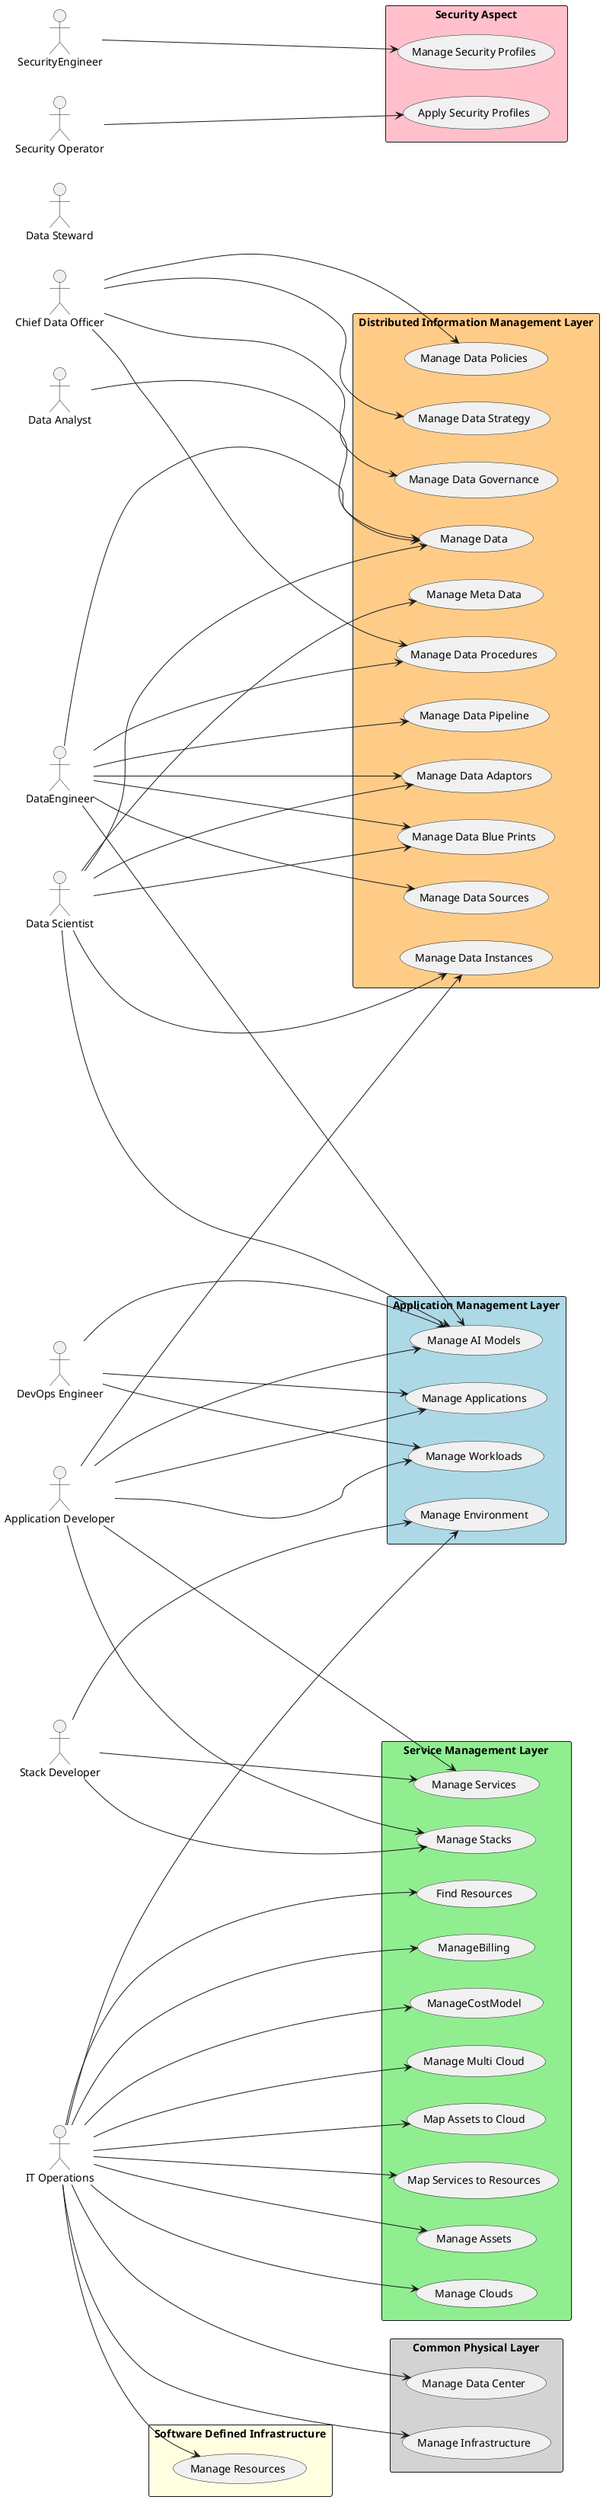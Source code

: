 @startuml

left to right direction

Actor "Application Developer" as ApplicationDeveloper

Actor "Chief Data Officer" as ChiefDataOfficer

Actor "Data Analyst" as DataAnalyst

Actor "DataEngineer" as DataEngineer

Actor "Data Scientist" as DataScientist

Actor "Data Steward" as DataSteward

Actor "DevOps Engineer" as DevOpsEngineer

Actor "IT Operations" as ITOperations

Actor "SecurityEngineer" as SecurityEngineer

Actor "Security Operator" as SecurityOperator

Actor "Stack Developer" as StackDeveloper



rectangle "Application Management Layer" as aml  #lightblue {
        usecase "Manage AI Models" as ManageAIModels
    
        DataScientist ---> ManageAIModels
        
        DevOpsEngineer ---> ManageAIModels
        
        ApplicationDeveloper ---> ManageAIModels
        
        DataEngineer ---> ManageAIModels
        
    usecase "Manage Applications" as ManageApplications
    
        DevOpsEngineer ---> ManageApplications
        
        ApplicationDeveloper ---> ManageApplications
        
    usecase "Manage Workloads" as ManageWorkloads
    
        ApplicationDeveloper ---> ManageWorkloads
        
        DevOpsEngineer ---> ManageWorkloads
        

}

rectangle "Distributed Information Management Layer" as diml  #ffcc88 {
        usecase "Manage Data Instances" as ManageDataInstances
    
        DataScientist --> ManageDataInstances
        
        ApplicationDeveloper --> ManageDataInstances
        

}

rectangle "Service Management Layer" as sml  #lightgreen {
        usecase "Manage Stacks" as ManageStacks
    
        StackDeveloper ---> ManageStacks
        
        ApplicationDeveloper ---> ManageStacks
        

}

rectangle "Service Management Layer" as sml  #lightgreen {
        usecase "Manage Services" as ManageServices
    
        StackDeveloper --> ManageServices
        
        ApplicationDeveloper --> ManageServices
        
    usecase "Manage Clouds" as ManageClouds
    
        ITOperations --> ManageClouds
        

}

rectangle "Distributed Information Management Layer" as diml  #ffcc88 {
        usecase "Manage Data Procedures" as ManageDataProcedures
    
        DataEngineer ---> ManageDataProcedures
        
        ChiefDataOfficer ---> ManageDataProcedures
        
    usecase "Manage Data Adaptors" as ManageDataAdaptors
    
        DataEngineer ---> ManageDataAdaptors
        
        DataScientist ---> ManageDataAdaptors
        
    usecase "Manage Data Blue Prints" as ManageDataBluePrints
    
        DataEngineer ---> ManageDataBluePrints
        
        DataScientist ---> ManageDataBluePrints
        
    usecase "Manage Data Pipeline" as ManageDataPipeline
    
        DataEngineer ---> ManageDataPipeline
        
    usecase "Manage Meta Data" as ManageMetaData
    
        DataScientist ---> ManageMetaData
        

}

rectangle "Distributed Information Management Layer" as diml  #ffcc88 {
        usecase "Manage Data Governance" as ManageDataGovernance
    
        ChiefDataOfficer --> ManageDataGovernance
        
    usecase "Manage Data Policies" as ManageDataPolicies
    
        ChiefDataOfficer --> ManageDataPolicies
        
    usecase "Manage Data Strategy" as ManageDataStrategy
    
        ChiefDataOfficer --> ManageDataStrategy
        
    usecase "Manage Data Sources" as ManageDataSources
    
        DataEngineer --> ManageDataSources
        

}

rectangle "Distributed Information Management Layer" as diml  #ffcc88 {
        usecase "Manage Data" as ManageData
    
        DataScientist ---> ManageData
        
        DataAnalyst ---> ManageData
        
        DataEngineer ---> ManageData
        

}

rectangle "Application Management Layer" as aml  #lightblue {
        usecase "Manage Environment" as ManageEnvironment
    
        ITOperations --> ManageEnvironment
        
        StackDeveloper --> ManageEnvironment
        

}

rectangle "Common Physical Layer" as cpl  #lightgray {
        usecase "Manage Data Center" as ManageDataCenter
    
        ITOperations ---> ManageDataCenter
        
    usecase "Manage Infrastructure" as ManageInfrastructure
    
        ITOperations ---> ManageInfrastructure
        

}

rectangle "Service Management Layer" as sml  #lightgreen {
        usecase "Find Resources" as FindResources
    
        ITOperations --> FindResources
        
    usecase "ManageBilling" as ManageBilling
    
        ITOperations --> ManageBilling
        
    usecase "ManageCostModel" as ManageCostModel
    
        ITOperations --> ManageCostModel
        
    usecase "Manage Multi Cloud" as ManageMultiCloud
    
        ITOperations --> ManageMultiCloud
        
    usecase "Map Assets to Cloud" as MapAssetstoCloud
    
        ITOperations --> MapAssetstoCloud
        
    usecase "Map Services to Resources" as MapServicestoResources
    
        ITOperations --> MapServicestoResources
        

}

rectangle "Service Management Layer" as sml  #lightgreen {
        usecase "Manage Assets" as ManageAssets
    
        ITOperations ---> ManageAssets
        

}

rectangle "Software Defined Infrastructure" as sdi  #lightyellow {
        usecase "Manage Resources" as ManageResources
    
        ITOperations --> ManageResources
        

}

rectangle "Security Aspect" as sa  #pink {
        usecase "Manage Security Profiles" as ManageSecurityProfiles
    
        SecurityEngineer ---> ManageSecurityProfiles
        
    usecase "Apply Security Profiles" as ApplySecurityProfiles
    
        SecurityOperator ---> ApplySecurityProfiles
        

}


@enduml
